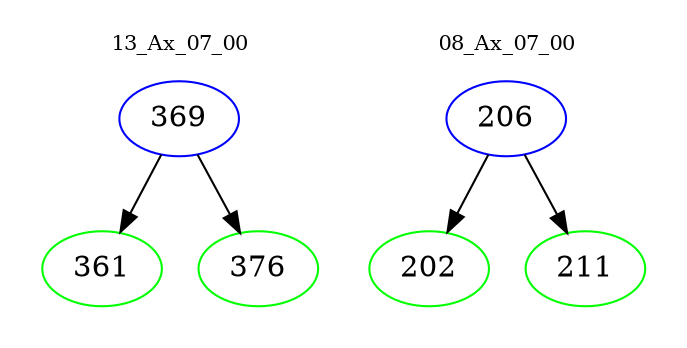 digraph{
subgraph cluster_0 {
color = white
label = "13_Ax_07_00";
fontsize=10;
T0_369 [label="369", color="blue"]
T0_369 -> T0_361 [color="black"]
T0_361 [label="361", color="green"]
T0_369 -> T0_376 [color="black"]
T0_376 [label="376", color="green"]
}
subgraph cluster_1 {
color = white
label = "08_Ax_07_00";
fontsize=10;
T1_206 [label="206", color="blue"]
T1_206 -> T1_202 [color="black"]
T1_202 [label="202", color="green"]
T1_206 -> T1_211 [color="black"]
T1_211 [label="211", color="green"]
}
}
